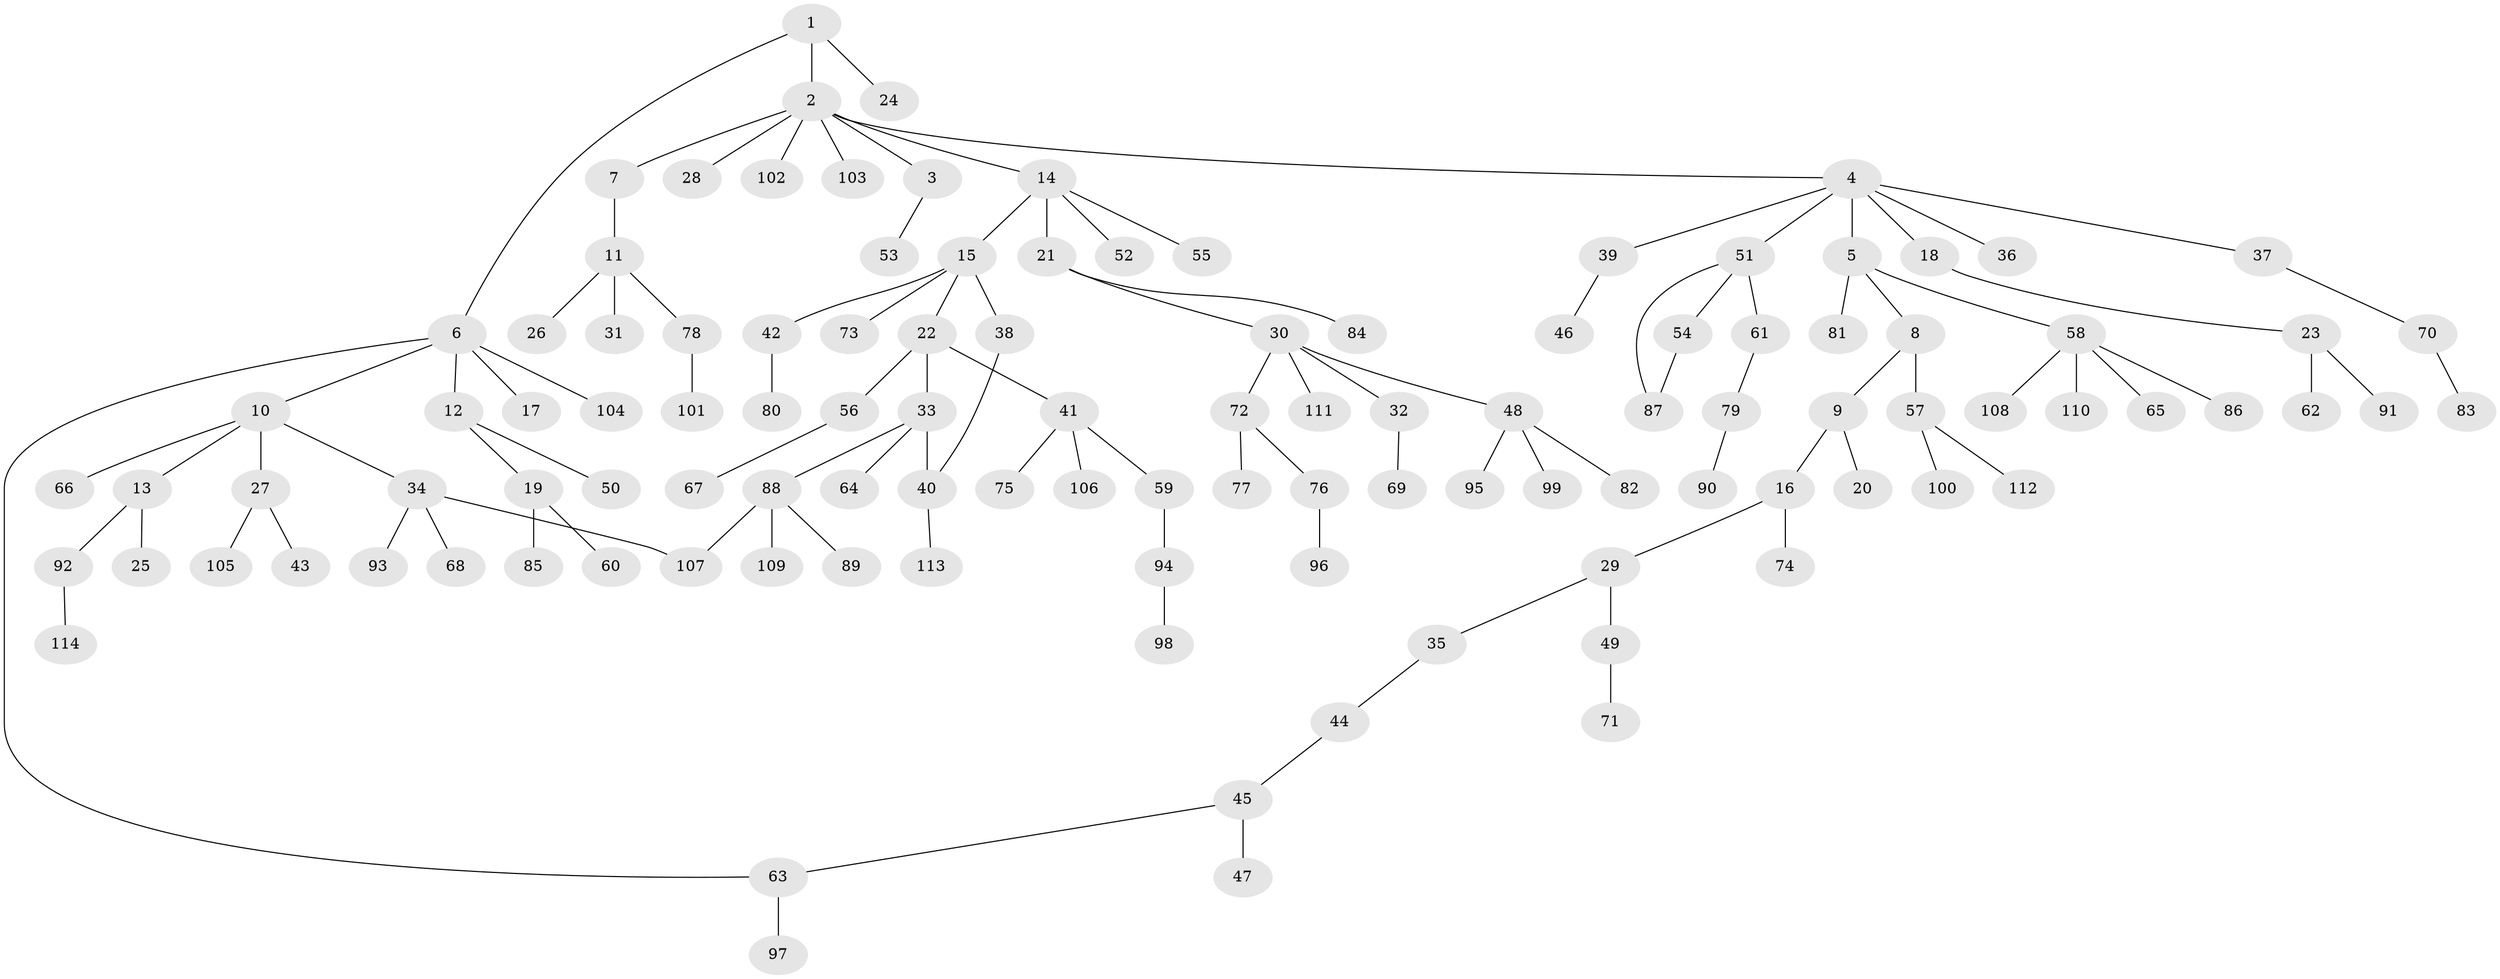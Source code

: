 // Generated by graph-tools (version 1.1) at 2025/10/02/27/25 16:10:56]
// undirected, 114 vertices, 117 edges
graph export_dot {
graph [start="1"]
  node [color=gray90,style=filled];
  1;
  2;
  3;
  4;
  5;
  6;
  7;
  8;
  9;
  10;
  11;
  12;
  13;
  14;
  15;
  16;
  17;
  18;
  19;
  20;
  21;
  22;
  23;
  24;
  25;
  26;
  27;
  28;
  29;
  30;
  31;
  32;
  33;
  34;
  35;
  36;
  37;
  38;
  39;
  40;
  41;
  42;
  43;
  44;
  45;
  46;
  47;
  48;
  49;
  50;
  51;
  52;
  53;
  54;
  55;
  56;
  57;
  58;
  59;
  60;
  61;
  62;
  63;
  64;
  65;
  66;
  67;
  68;
  69;
  70;
  71;
  72;
  73;
  74;
  75;
  76;
  77;
  78;
  79;
  80;
  81;
  82;
  83;
  84;
  85;
  86;
  87;
  88;
  89;
  90;
  91;
  92;
  93;
  94;
  95;
  96;
  97;
  98;
  99;
  100;
  101;
  102;
  103;
  104;
  105;
  106;
  107;
  108;
  109;
  110;
  111;
  112;
  113;
  114;
  1 -- 2;
  1 -- 6;
  1 -- 24;
  2 -- 3;
  2 -- 4;
  2 -- 7;
  2 -- 14;
  2 -- 28;
  2 -- 102;
  2 -- 103;
  3 -- 53;
  4 -- 5;
  4 -- 18;
  4 -- 36;
  4 -- 37;
  4 -- 39;
  4 -- 51;
  5 -- 8;
  5 -- 58;
  5 -- 81;
  6 -- 10;
  6 -- 12;
  6 -- 17;
  6 -- 63;
  6 -- 104;
  7 -- 11;
  8 -- 9;
  8 -- 57;
  9 -- 16;
  9 -- 20;
  10 -- 13;
  10 -- 27;
  10 -- 34;
  10 -- 66;
  11 -- 26;
  11 -- 31;
  11 -- 78;
  12 -- 19;
  12 -- 50;
  13 -- 25;
  13 -- 92;
  14 -- 15;
  14 -- 21;
  14 -- 52;
  14 -- 55;
  15 -- 22;
  15 -- 38;
  15 -- 42;
  15 -- 73;
  16 -- 29;
  16 -- 74;
  18 -- 23;
  19 -- 60;
  19 -- 85;
  21 -- 30;
  21 -- 84;
  22 -- 33;
  22 -- 41;
  22 -- 56;
  23 -- 62;
  23 -- 91;
  27 -- 43;
  27 -- 105;
  29 -- 35;
  29 -- 49;
  30 -- 32;
  30 -- 48;
  30 -- 72;
  30 -- 111;
  32 -- 69;
  33 -- 64;
  33 -- 88;
  33 -- 40;
  34 -- 68;
  34 -- 93;
  34 -- 107;
  35 -- 44;
  37 -- 70;
  38 -- 40;
  39 -- 46;
  40 -- 113;
  41 -- 59;
  41 -- 75;
  41 -- 106;
  42 -- 80;
  44 -- 45;
  45 -- 47;
  45 -- 63;
  48 -- 82;
  48 -- 95;
  48 -- 99;
  49 -- 71;
  51 -- 54;
  51 -- 61;
  51 -- 87;
  54 -- 87;
  56 -- 67;
  57 -- 100;
  57 -- 112;
  58 -- 65;
  58 -- 86;
  58 -- 108;
  58 -- 110;
  59 -- 94;
  61 -- 79;
  63 -- 97;
  70 -- 83;
  72 -- 76;
  72 -- 77;
  76 -- 96;
  78 -- 101;
  79 -- 90;
  88 -- 89;
  88 -- 107;
  88 -- 109;
  92 -- 114;
  94 -- 98;
}
